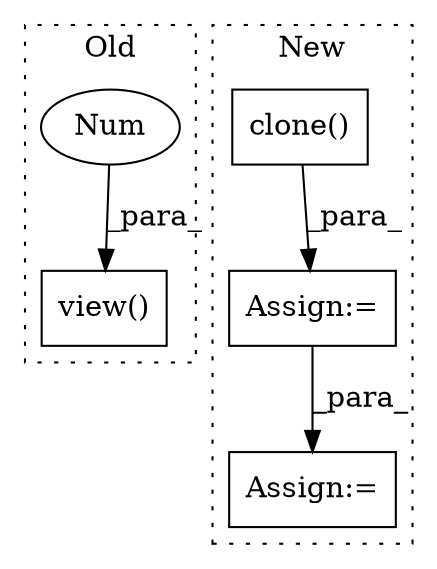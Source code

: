 digraph G {
subgraph cluster0 {
1 [label="view()" a="75" s="17491,17540" l="25,1" shape="box"];
4 [label="Num" a="76" s="17538" l="2" shape="ellipse"];
label = "Old";
style="dotted";
}
subgraph cluster1 {
2 [label="clone()" a="75" s="18227" l="15" shape="box"];
3 [label="Assign:=" a="68" s="18547" l="3" shape="box"];
5 [label="Assign:=" a="68" s="18665" l="3" shape="box"];
label = "New";
style="dotted";
}
2 -> 3 [label="_para_"];
3 -> 5 [label="_para_"];
4 -> 1 [label="_para_"];
}